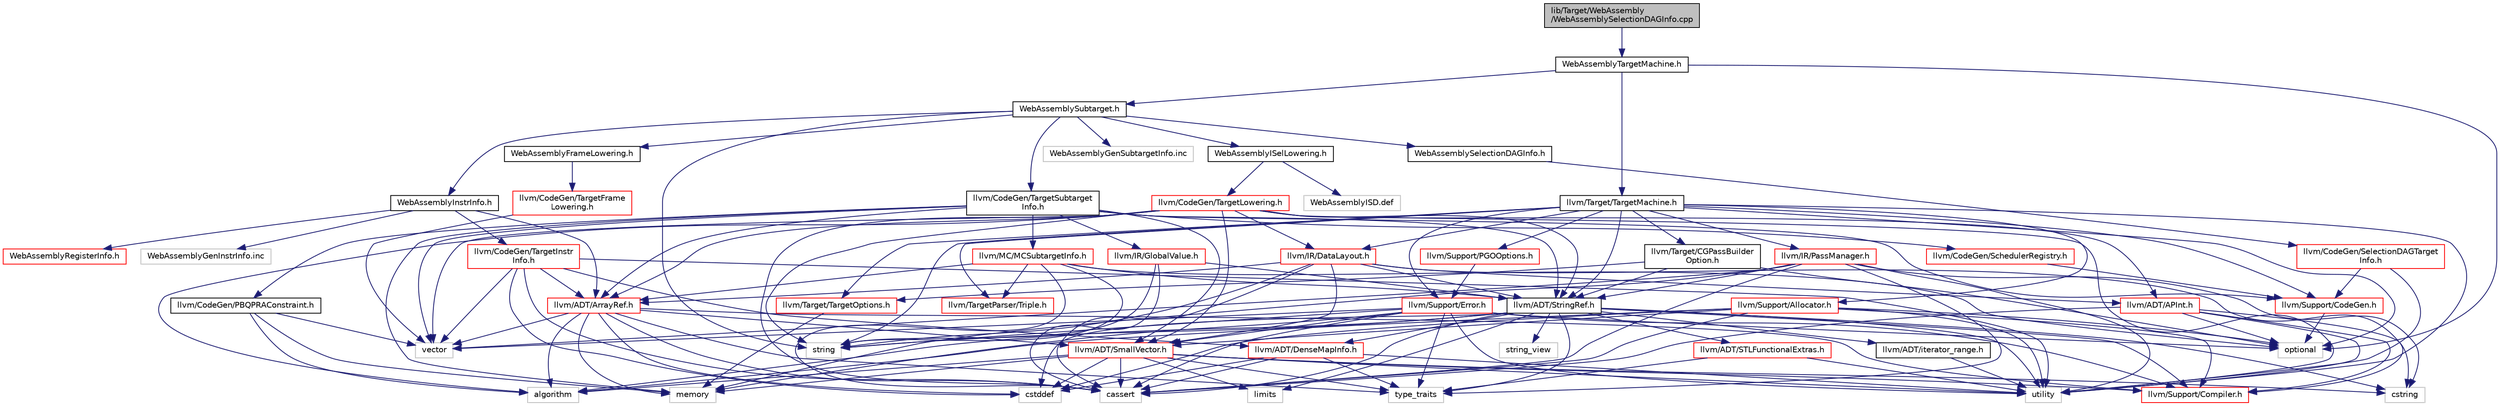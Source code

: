 digraph "lib/Target/WebAssembly/WebAssemblySelectionDAGInfo.cpp"
{
 // LATEX_PDF_SIZE
  bgcolor="transparent";
  edge [fontname="Helvetica",fontsize="10",labelfontname="Helvetica",labelfontsize="10"];
  node [fontname="Helvetica",fontsize="10",shape=record];
  Node1 [label="lib/Target/WebAssembly\l/WebAssemblySelectionDAGInfo.cpp",height=0.2,width=0.4,color="black", fillcolor="grey75", style="filled", fontcolor="black",tooltip=" "];
  Node1 -> Node2 [color="midnightblue",fontsize="10",style="solid",fontname="Helvetica"];
  Node2 [label="WebAssemblyTargetMachine.h",height=0.2,width=0.4,color="black",URL="$WebAssemblyTargetMachine_8h.html",tooltip=" "];
  Node2 -> Node3 [color="midnightblue",fontsize="10",style="solid",fontname="Helvetica"];
  Node3 [label="WebAssemblySubtarget.h",height=0.2,width=0.4,color="black",URL="$WebAssemblySubtarget_8h.html",tooltip=" "];
  Node3 -> Node4 [color="midnightblue",fontsize="10",style="solid",fontname="Helvetica"];
  Node4 [label="WebAssemblyFrameLowering.h",height=0.2,width=0.4,color="black",URL="$WebAssemblyFrameLowering_8h.html",tooltip=" "];
  Node4 -> Node5 [color="midnightblue",fontsize="10",style="solid",fontname="Helvetica"];
  Node5 [label="llvm/CodeGen/TargetFrame\lLowering.h",height=0.2,width=0.4,color="red",URL="$TargetFrameLowering_8h.html",tooltip=" "];
  Node5 -> Node89 [color="midnightblue",fontsize="10",style="solid",fontname="Helvetica"];
  Node89 [label="vector",height=0.2,width=0.4,color="grey75",tooltip=" "];
  Node3 -> Node145 [color="midnightblue",fontsize="10",style="solid",fontname="Helvetica"];
  Node145 [label="WebAssemblyISelLowering.h",height=0.2,width=0.4,color="black",URL="$WebAssemblyISelLowering_8h.html",tooltip=" "];
  Node145 -> Node146 [color="midnightblue",fontsize="10",style="solid",fontname="Helvetica"];
  Node146 [label="llvm/CodeGen/TargetLowering.h",height=0.2,width=0.4,color="red",URL="$TargetLowering_8h.html",tooltip=" "];
  Node146 -> Node147 [color="midnightblue",fontsize="10",style="solid",fontname="Helvetica"];
  Node147 [label="llvm/ADT/APInt.h",height=0.2,width=0.4,color="red",URL="$APInt_8h.html",tooltip=" "];
  Node147 -> Node12 [color="midnightblue",fontsize="10",style="solid",fontname="Helvetica"];
  Node12 [label="llvm/Support/Compiler.h",height=0.2,width=0.4,color="red",URL="$Compiler_8h.html",tooltip=" "];
  Node147 -> Node21 [color="midnightblue",fontsize="10",style="solid",fontname="Helvetica"];
  Node21 [label="cassert",height=0.2,width=0.4,color="grey75",tooltip=" "];
  Node147 -> Node20 [color="midnightblue",fontsize="10",style="solid",fontname="Helvetica"];
  Node20 [label="cstring",height=0.2,width=0.4,color="grey75",tooltip=" "];
  Node147 -> Node40 [color="midnightblue",fontsize="10",style="solid",fontname="Helvetica"];
  Node40 [label="optional",height=0.2,width=0.4,color="grey75",tooltip=" "];
  Node147 -> Node9 [color="midnightblue",fontsize="10",style="solid",fontname="Helvetica"];
  Node9 [label="utility",height=0.2,width=0.4,color="grey75",tooltip=" "];
  Node146 -> Node87 [color="midnightblue",fontsize="10",style="solid",fontname="Helvetica"];
  Node87 [label="llvm/ADT/ArrayRef.h",height=0.2,width=0.4,color="red",URL="$ArrayRef_8h.html",tooltip=" "];
  Node87 -> Node24 [color="midnightblue",fontsize="10",style="solid",fontname="Helvetica"];
  Node24 [label="llvm/ADT/SmallVector.h",height=0.2,width=0.4,color="red",URL="$SmallVector_8h.html",tooltip=" "];
  Node24 -> Node12 [color="midnightblue",fontsize="10",style="solid",fontname="Helvetica"];
  Node24 -> Node26 [color="midnightblue",fontsize="10",style="solid",fontname="Helvetica"];
  Node26 [label="algorithm",height=0.2,width=0.4,color="grey75",tooltip=" "];
  Node24 -> Node21 [color="midnightblue",fontsize="10",style="solid",fontname="Helvetica"];
  Node24 -> Node27 [color="midnightblue",fontsize="10",style="solid",fontname="Helvetica"];
  Node27 [label="cstddef",height=0.2,width=0.4,color="grey75",tooltip=" "];
  Node24 -> Node20 [color="midnightblue",fontsize="10",style="solid",fontname="Helvetica"];
  Node24 -> Node18 [color="midnightblue",fontsize="10",style="solid",fontname="Helvetica"];
  Node18 [label="limits",height=0.2,width=0.4,color="grey75",tooltip=" "];
  Node24 -> Node32 [color="midnightblue",fontsize="10",style="solid",fontname="Helvetica"];
  Node32 [label="memory",height=0.2,width=0.4,color="grey75",tooltip=" "];
  Node24 -> Node19 [color="midnightblue",fontsize="10",style="solid",fontname="Helvetica"];
  Node19 [label="type_traits",height=0.2,width=0.4,color="grey75",tooltip=" "];
  Node24 -> Node9 [color="midnightblue",fontsize="10",style="solid",fontname="Helvetica"];
  Node87 -> Node12 [color="midnightblue",fontsize="10",style="solid",fontname="Helvetica"];
  Node87 -> Node26 [color="midnightblue",fontsize="10",style="solid",fontname="Helvetica"];
  Node87 -> Node21 [color="midnightblue",fontsize="10",style="solid",fontname="Helvetica"];
  Node87 -> Node27 [color="midnightblue",fontsize="10",style="solid",fontname="Helvetica"];
  Node87 -> Node32 [color="midnightblue",fontsize="10",style="solid",fontname="Helvetica"];
  Node87 -> Node19 [color="midnightblue",fontsize="10",style="solid",fontname="Helvetica"];
  Node87 -> Node89 [color="midnightblue",fontsize="10",style="solid",fontname="Helvetica"];
  Node146 -> Node24 [color="midnightblue",fontsize="10",style="solid",fontname="Helvetica"];
  Node146 -> Node34 [color="midnightblue",fontsize="10",style="solid",fontname="Helvetica"];
  Node34 [label="llvm/ADT/StringRef.h",height=0.2,width=0.4,color="black",URL="$StringRef_8h.html",tooltip=" "];
  Node34 -> Node35 [color="midnightblue",fontsize="10",style="solid",fontname="Helvetica"];
  Node35 [label="llvm/ADT/DenseMapInfo.h",height=0.2,width=0.4,color="red",URL="$DenseMapInfo_8h.html",tooltip=" "];
  Node35 -> Node21 [color="midnightblue",fontsize="10",style="solid",fontname="Helvetica"];
  Node35 -> Node27 [color="midnightblue",fontsize="10",style="solid",fontname="Helvetica"];
  Node35 -> Node19 [color="midnightblue",fontsize="10",style="solid",fontname="Helvetica"];
  Node35 -> Node9 [color="midnightblue",fontsize="10",style="solid",fontname="Helvetica"];
  Node34 -> Node38 [color="midnightblue",fontsize="10",style="solid",fontname="Helvetica"];
  Node38 [label="llvm/ADT/STLFunctionalExtras.h",height=0.2,width=0.4,color="red",URL="$STLFunctionalExtras_8h.html",tooltip=" "];
  Node38 -> Node19 [color="midnightblue",fontsize="10",style="solid",fontname="Helvetica"];
  Node38 -> Node9 [color="midnightblue",fontsize="10",style="solid",fontname="Helvetica"];
  Node34 -> Node8 [color="midnightblue",fontsize="10",style="solid",fontname="Helvetica"];
  Node8 [label="llvm/ADT/iterator_range.h",height=0.2,width=0.4,color="black",URL="$iterator__range_8h.html",tooltip=" "];
  Node8 -> Node9 [color="midnightblue",fontsize="10",style="solid",fontname="Helvetica"];
  Node34 -> Node12 [color="midnightblue",fontsize="10",style="solid",fontname="Helvetica"];
  Node34 -> Node26 [color="midnightblue",fontsize="10",style="solid",fontname="Helvetica"];
  Node34 -> Node21 [color="midnightblue",fontsize="10",style="solid",fontname="Helvetica"];
  Node34 -> Node27 [color="midnightblue",fontsize="10",style="solid",fontname="Helvetica"];
  Node34 -> Node20 [color="midnightblue",fontsize="10",style="solid",fontname="Helvetica"];
  Node34 -> Node18 [color="midnightblue",fontsize="10",style="solid",fontname="Helvetica"];
  Node34 -> Node41 [color="midnightblue",fontsize="10",style="solid",fontname="Helvetica"];
  Node41 [label="string",height=0.2,width=0.4,color="grey75",tooltip=" "];
  Node34 -> Node42 [color="midnightblue",fontsize="10",style="solid",fontname="Helvetica"];
  Node42 [label="string_view",height=0.2,width=0.4,color="grey75",tooltip=" "];
  Node34 -> Node19 [color="midnightblue",fontsize="10",style="solid",fontname="Helvetica"];
  Node34 -> Node9 [color="midnightblue",fontsize="10",style="solid",fontname="Helvetica"];
  Node146 -> Node172 [color="midnightblue",fontsize="10",style="solid",fontname="Helvetica"];
  Node172 [label="llvm/IR/DataLayout.h",height=0.2,width=0.4,color="red",URL="$DataLayout_8h.html",tooltip=" "];
  Node172 -> Node147 [color="midnightblue",fontsize="10",style="solid",fontname="Helvetica"];
  Node172 -> Node87 [color="midnightblue",fontsize="10",style="solid",fontname="Helvetica"];
  Node172 -> Node24 [color="midnightblue",fontsize="10",style="solid",fontname="Helvetica"];
  Node172 -> Node34 [color="midnightblue",fontsize="10",style="solid",fontname="Helvetica"];
  Node172 -> Node12 [color="midnightblue",fontsize="10",style="solid",fontname="Helvetica"];
  Node172 -> Node21 [color="midnightblue",fontsize="10",style="solid",fontname="Helvetica"];
  Node172 -> Node41 [color="midnightblue",fontsize="10",style="solid",fontname="Helvetica"];
  Node146 -> Node26 [color="midnightblue",fontsize="10",style="solid",fontname="Helvetica"];
  Node146 -> Node21 [color="midnightblue",fontsize="10",style="solid",fontname="Helvetica"];
  Node146 -> Node41 [color="midnightblue",fontsize="10",style="solid",fontname="Helvetica"];
  Node146 -> Node9 [color="midnightblue",fontsize="10",style="solid",fontname="Helvetica"];
  Node146 -> Node89 [color="midnightblue",fontsize="10",style="solid",fontname="Helvetica"];
  Node145 -> Node228 [color="midnightblue",fontsize="10",style="solid",fontname="Helvetica"];
  Node228 [label="WebAssemblyISD.def",height=0.2,width=0.4,color="grey75",tooltip=" "];
  Node3 -> Node229 [color="midnightblue",fontsize="10",style="solid",fontname="Helvetica"];
  Node229 [label="WebAssemblyInstrInfo.h",height=0.2,width=0.4,color="black",URL="$WebAssemblyInstrInfo_8h.html",tooltip=" "];
  Node229 -> Node230 [color="midnightblue",fontsize="10",style="solid",fontname="Helvetica"];
  Node230 [label="WebAssemblyRegisterInfo.h",height=0.2,width=0.4,color="red",URL="$WebAssemblyRegisterInfo_8h.html",tooltip=" "];
  Node229 -> Node87 [color="midnightblue",fontsize="10",style="solid",fontname="Helvetica"];
  Node229 -> Node232 [color="midnightblue",fontsize="10",style="solid",fontname="Helvetica"];
  Node232 [label="llvm/CodeGen/TargetInstr\lInfo.h",height=0.2,width=0.4,color="red",URL="$TargetInstrInfo_8h.html",tooltip=" "];
  Node232 -> Node87 [color="midnightblue",fontsize="10",style="solid",fontname="Helvetica"];
  Node232 -> Node35 [color="midnightblue",fontsize="10",style="solid",fontname="Helvetica"];
  Node232 -> Node21 [color="midnightblue",fontsize="10",style="solid",fontname="Helvetica"];
  Node232 -> Node27 [color="midnightblue",fontsize="10",style="solid",fontname="Helvetica"];
  Node232 -> Node9 [color="midnightblue",fontsize="10",style="solid",fontname="Helvetica"];
  Node232 -> Node89 [color="midnightblue",fontsize="10",style="solid",fontname="Helvetica"];
  Node229 -> Node271 [color="midnightblue",fontsize="10",style="solid",fontname="Helvetica"];
  Node271 [label="WebAssemblyGenInstrInfo.inc",height=0.2,width=0.4,color="grey75",tooltip=" "];
  Node3 -> Node272 [color="midnightblue",fontsize="10",style="solid",fontname="Helvetica"];
  Node272 [label="WebAssemblySelectionDAGInfo.h",height=0.2,width=0.4,color="black",URL="$WebAssemblySelectionDAGInfo_8h.html",tooltip=" "];
  Node272 -> Node273 [color="midnightblue",fontsize="10",style="solid",fontname="Helvetica"];
  Node273 [label="llvm/CodeGen/SelectionDAGTarget\lInfo.h",height=0.2,width=0.4,color="red",URL="$SelectionDAGTargetInfo_8h.html",tooltip=" "];
  Node273 -> Node156 [color="midnightblue",fontsize="10",style="solid",fontname="Helvetica"];
  Node156 [label="llvm/Support/CodeGen.h",height=0.2,width=0.4,color="red",URL="$CodeGen_8h.html",tooltip=" "];
  Node156 -> Node40 [color="midnightblue",fontsize="10",style="solid",fontname="Helvetica"];
  Node273 -> Node9 [color="midnightblue",fontsize="10",style="solid",fontname="Helvetica"];
  Node3 -> Node247 [color="midnightblue",fontsize="10",style="solid",fontname="Helvetica"];
  Node247 [label="llvm/CodeGen/TargetSubtarget\lInfo.h",height=0.2,width=0.4,color="black",URL="$TargetSubtargetInfo_8h.html",tooltip=" "];
  Node247 -> Node87 [color="midnightblue",fontsize="10",style="solid",fontname="Helvetica"];
  Node247 -> Node24 [color="midnightblue",fontsize="10",style="solid",fontname="Helvetica"];
  Node247 -> Node34 [color="midnightblue",fontsize="10",style="solid",fontname="Helvetica"];
  Node247 -> Node248 [color="midnightblue",fontsize="10",style="solid",fontname="Helvetica"];
  Node248 [label="llvm/CodeGen/PBQPRAConstraint.h",height=0.2,width=0.4,color="black",URL="$PBQPRAConstraint_8h.html",tooltip=" "];
  Node248 -> Node26 [color="midnightblue",fontsize="10",style="solid",fontname="Helvetica"];
  Node248 -> Node32 [color="midnightblue",fontsize="10",style="solid",fontname="Helvetica"];
  Node248 -> Node89 [color="midnightblue",fontsize="10",style="solid",fontname="Helvetica"];
  Node247 -> Node249 [color="midnightblue",fontsize="10",style="solid",fontname="Helvetica"];
  Node249 [label="llvm/CodeGen/SchedulerRegistry.h",height=0.2,width=0.4,color="red",URL="$SchedulerRegistry_8h.html",tooltip=" "];
  Node249 -> Node156 [color="midnightblue",fontsize="10",style="solid",fontname="Helvetica"];
  Node247 -> Node166 [color="midnightblue",fontsize="10",style="solid",fontname="Helvetica"];
  Node166 [label="llvm/IR/GlobalValue.h",height=0.2,width=0.4,color="red",URL="$GlobalValue_8h.html",tooltip=" "];
  Node166 -> Node34 [color="midnightblue",fontsize="10",style="solid",fontname="Helvetica"];
  Node166 -> Node21 [color="midnightblue",fontsize="10",style="solid",fontname="Helvetica"];
  Node166 -> Node41 [color="midnightblue",fontsize="10",style="solid",fontname="Helvetica"];
  Node247 -> Node253 [color="midnightblue",fontsize="10",style="solid",fontname="Helvetica"];
  Node253 [label="llvm/MC/MCSubtargetInfo.h",height=0.2,width=0.4,color="red",URL="$MCSubtargetInfo_8h.html",tooltip=" "];
  Node253 -> Node87 [color="midnightblue",fontsize="10",style="solid",fontname="Helvetica"];
  Node253 -> Node34 [color="midnightblue",fontsize="10",style="solid",fontname="Helvetica"];
  Node253 -> Node257 [color="midnightblue",fontsize="10",style="solid",fontname="Helvetica"];
  Node257 [label="llvm/TargetParser/Triple.h",height=0.2,width=0.4,color="red",URL="$Triple_8h.html",tooltip=" "];
  Node253 -> Node21 [color="midnightblue",fontsize="10",style="solid",fontname="Helvetica"];
  Node253 -> Node40 [color="midnightblue",fontsize="10",style="solid",fontname="Helvetica"];
  Node253 -> Node41 [color="midnightblue",fontsize="10",style="solid",fontname="Helvetica"];
  Node247 -> Node156 [color="midnightblue",fontsize="10",style="solid",fontname="Helvetica"];
  Node247 -> Node32 [color="midnightblue",fontsize="10",style="solid",fontname="Helvetica"];
  Node247 -> Node89 [color="midnightblue",fontsize="10",style="solid",fontname="Helvetica"];
  Node3 -> Node41 [color="midnightblue",fontsize="10",style="solid",fontname="Helvetica"];
  Node3 -> Node274 [color="midnightblue",fontsize="10",style="solid",fontname="Helvetica"];
  Node274 [label="WebAssemblyGenSubtargetInfo.inc",height=0.2,width=0.4,color="grey75",tooltip=" "];
  Node2 -> Node275 [color="midnightblue",fontsize="10",style="solid",fontname="Helvetica"];
  Node275 [label="llvm/Target/TargetMachine.h",height=0.2,width=0.4,color="black",URL="$Target_2TargetMachine_8h.html",tooltip=" "];
  Node275 -> Node34 [color="midnightblue",fontsize="10",style="solid",fontname="Helvetica"];
  Node275 -> Node172 [color="midnightblue",fontsize="10",style="solid",fontname="Helvetica"];
  Node275 -> Node149 [color="midnightblue",fontsize="10",style="solid",fontname="Helvetica"];
  Node149 [label="llvm/IR/PassManager.h",height=0.2,width=0.4,color="red",URL="$PassManager_8h.html",tooltip=" "];
  Node149 -> Node34 [color="midnightblue",fontsize="10",style="solid",fontname="Helvetica"];
  Node149 -> Node21 [color="midnightblue",fontsize="10",style="solid",fontname="Helvetica"];
  Node149 -> Node20 [color="midnightblue",fontsize="10",style="solid",fontname="Helvetica"];
  Node149 -> Node32 [color="midnightblue",fontsize="10",style="solid",fontname="Helvetica"];
  Node149 -> Node19 [color="midnightblue",fontsize="10",style="solid",fontname="Helvetica"];
  Node149 -> Node9 [color="midnightblue",fontsize="10",style="solid",fontname="Helvetica"];
  Node149 -> Node89 [color="midnightblue",fontsize="10",style="solid",fontname="Helvetica"];
  Node275 -> Node136 [color="midnightblue",fontsize="10",style="solid",fontname="Helvetica"];
  Node136 [label="llvm/Support/Allocator.h",height=0.2,width=0.4,color="red",URL="$Allocator_8h.html",tooltip=" "];
  Node136 -> Node24 [color="midnightblue",fontsize="10",style="solid",fontname="Helvetica"];
  Node136 -> Node12 [color="midnightblue",fontsize="10",style="solid",fontname="Helvetica"];
  Node136 -> Node26 [color="midnightblue",fontsize="10",style="solid",fontname="Helvetica"];
  Node136 -> Node21 [color="midnightblue",fontsize="10",style="solid",fontname="Helvetica"];
  Node136 -> Node27 [color="midnightblue",fontsize="10",style="solid",fontname="Helvetica"];
  Node136 -> Node40 [color="midnightblue",fontsize="10",style="solid",fontname="Helvetica"];
  Node136 -> Node9 [color="midnightblue",fontsize="10",style="solid",fontname="Helvetica"];
  Node275 -> Node156 [color="midnightblue",fontsize="10",style="solid",fontname="Helvetica"];
  Node275 -> Node182 [color="midnightblue",fontsize="10",style="solid",fontname="Helvetica"];
  Node182 [label="llvm/Support/Error.h",height=0.2,width=0.4,color="red",URL="$Support_2Error_8h.html",tooltip=" "];
  Node182 -> Node24 [color="midnightblue",fontsize="10",style="solid",fontname="Helvetica"];
  Node182 -> Node12 [color="midnightblue",fontsize="10",style="solid",fontname="Helvetica"];
  Node182 -> Node21 [color="midnightblue",fontsize="10",style="solid",fontname="Helvetica"];
  Node182 -> Node32 [color="midnightblue",fontsize="10",style="solid",fontname="Helvetica"];
  Node182 -> Node40 [color="midnightblue",fontsize="10",style="solid",fontname="Helvetica"];
  Node182 -> Node41 [color="midnightblue",fontsize="10",style="solid",fontname="Helvetica"];
  Node182 -> Node19 [color="midnightblue",fontsize="10",style="solid",fontname="Helvetica"];
  Node182 -> Node9 [color="midnightblue",fontsize="10",style="solid",fontname="Helvetica"];
  Node182 -> Node89 [color="midnightblue",fontsize="10",style="solid",fontname="Helvetica"];
  Node275 -> Node276 [color="midnightblue",fontsize="10",style="solid",fontname="Helvetica"];
  Node276 [label="llvm/Support/PGOOptions.h",height=0.2,width=0.4,color="red",URL="$PGOOptions_8h.html",tooltip=" "];
  Node276 -> Node182 [color="midnightblue",fontsize="10",style="solid",fontname="Helvetica"];
  Node275 -> Node278 [color="midnightblue",fontsize="10",style="solid",fontname="Helvetica"];
  Node278 [label="llvm/Target/CGPassBuilder\lOption.h",height=0.2,width=0.4,color="black",URL="$CGPassBuilderOption_8h.html",tooltip=" "];
  Node278 -> Node34 [color="midnightblue",fontsize="10",style="solid",fontname="Helvetica"];
  Node278 -> Node221 [color="midnightblue",fontsize="10",style="solid",fontname="Helvetica"];
  Node221 [label="llvm/Target/TargetOptions.h",height=0.2,width=0.4,color="red",URL="$TargetOptions_8h.html",tooltip=" "];
  Node221 -> Node32 [color="midnightblue",fontsize="10",style="solid",fontname="Helvetica"];
  Node278 -> Node40 [color="midnightblue",fontsize="10",style="solid",fontname="Helvetica"];
  Node275 -> Node221 [color="midnightblue",fontsize="10",style="solid",fontname="Helvetica"];
  Node275 -> Node257 [color="midnightblue",fontsize="10",style="solid",fontname="Helvetica"];
  Node275 -> Node40 [color="midnightblue",fontsize="10",style="solid",fontname="Helvetica"];
  Node275 -> Node41 [color="midnightblue",fontsize="10",style="solid",fontname="Helvetica"];
  Node275 -> Node9 [color="midnightblue",fontsize="10",style="solid",fontname="Helvetica"];
  Node2 -> Node40 [color="midnightblue",fontsize="10",style="solid",fontname="Helvetica"];
}
